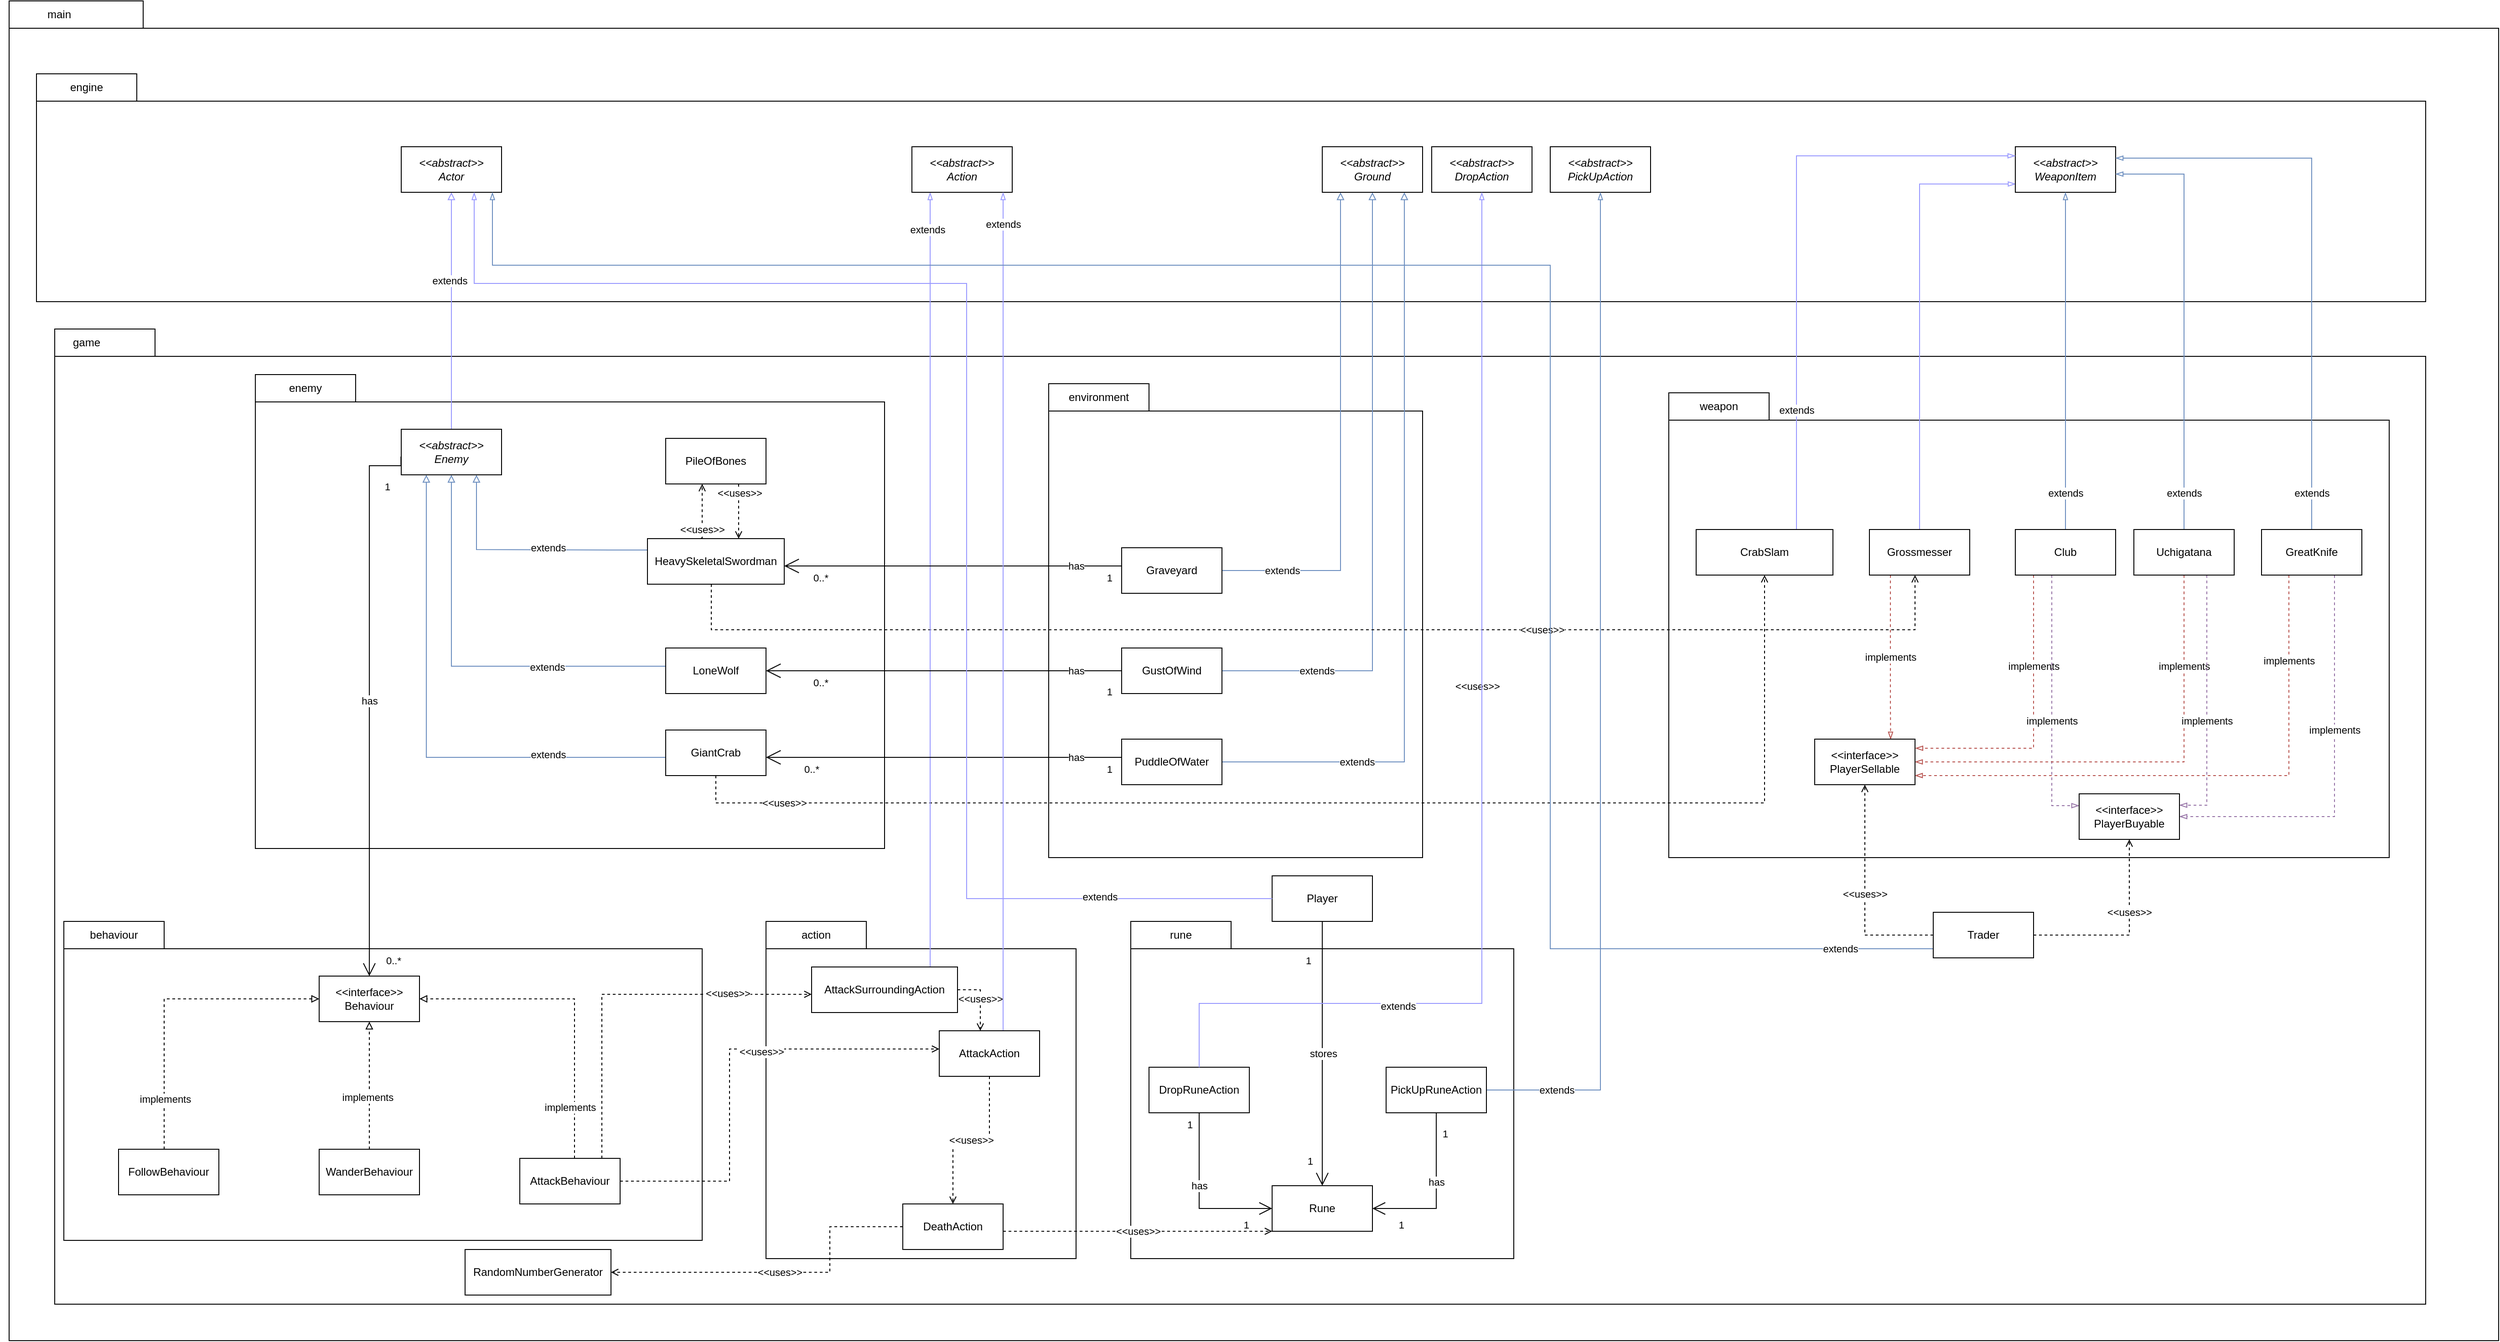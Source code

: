 <mxfile version="21.1.2" type="device">
  <diagram name="Req2 (F)" id="6rADa2C3E66f209hzI4O">
    <mxGraphModel dx="3968" dy="828" grid="1" gridSize="10" guides="1" tooltips="1" connect="1" arrows="1" fold="1" page="1" pageScale="1" pageWidth="850" pageHeight="1100" math="0" shadow="0">
      <root>
        <mxCell id="ZZU-9NCGy16vx28o-rR7-0" />
        <mxCell id="ZZU-9NCGy16vx28o-rR7-1" value="Big Package" style="" parent="ZZU-9NCGy16vx28o-rR7-0" />
        <mxCell id="ZZU-9NCGy16vx28o-rR7-2" value="" style="shape=folder;fontStyle=1;spacingTop=10;tabWidth=110;tabHeight=30;tabPosition=left;html=1;whiteSpace=wrap;" parent="ZZU-9NCGy16vx28o-rR7-1" vertex="1">
          <mxGeometry x="-2350" y="20" width="2730" height="1470" as="geometry" />
        </mxCell>
        <mxCell id="ZZU-9NCGy16vx28o-rR7-3" value="main" style="text;html=1;strokeColor=none;fillColor=none;align=center;verticalAlign=middle;whiteSpace=wrap;rounded=0;" parent="ZZU-9NCGy16vx28o-rR7-1" vertex="1">
          <mxGeometry x="-2360" y="20" width="130" height="30" as="geometry" />
        </mxCell>
        <mxCell id="ZZU-9NCGy16vx28o-rR7-4" value="" style="shape=folder;fontStyle=1;spacingTop=10;tabWidth=110;tabHeight=30;tabPosition=left;html=1;whiteSpace=wrap;" parent="ZZU-9NCGy16vx28o-rR7-1" vertex="1">
          <mxGeometry x="-2320" y="100" width="2620" height="250" as="geometry" />
        </mxCell>
        <mxCell id="ZZU-9NCGy16vx28o-rR7-5" value="engine" style="text;html=1;strokeColor=none;fillColor=none;align=center;verticalAlign=middle;whiteSpace=wrap;rounded=0;" parent="ZZU-9NCGy16vx28o-rR7-1" vertex="1">
          <mxGeometry x="-2320" y="100" width="110" height="30" as="geometry" />
        </mxCell>
        <mxCell id="ZZU-9NCGy16vx28o-rR7-6" value="" style="shape=folder;fontStyle=1;spacingTop=10;tabWidth=110;tabHeight=30;tabPosition=left;html=1;whiteSpace=wrap;" parent="ZZU-9NCGy16vx28o-rR7-1" vertex="1">
          <mxGeometry x="-2300" y="380" width="2600" height="1070" as="geometry" />
        </mxCell>
        <mxCell id="ZZU-9NCGy16vx28o-rR7-7" value="game" style="text;html=1;strokeColor=none;fillColor=none;align=center;verticalAlign=middle;whiteSpace=wrap;rounded=0;" parent="ZZU-9NCGy16vx28o-rR7-1" vertex="1">
          <mxGeometry x="-2320" y="380" width="110" height="30" as="geometry" />
        </mxCell>
        <object label="main" id="ZZU-9NCGy16vx28o-rR7-8">
          <mxCell style="" parent="ZZU-9NCGy16vx28o-rR7-0" />
        </object>
        <mxCell id="ZZU-9NCGy16vx28o-rR7-9" value="" style="shape=folder;fontStyle=1;spacingTop=10;tabWidth=110;tabHeight=30;tabPosition=left;html=1;whiteSpace=wrap;" parent="ZZU-9NCGy16vx28o-rR7-8" vertex="1">
          <mxGeometry x="-2080" y="430" width="690" height="520" as="geometry" />
        </mxCell>
        <mxCell id="ZZU-9NCGy16vx28o-rR7-10" value="" style="shape=folder;fontStyle=1;spacingTop=10;tabWidth=110;tabHeight=30;tabPosition=left;html=1;whiteSpace=wrap;" parent="ZZU-9NCGy16vx28o-rR7-8" vertex="1">
          <mxGeometry x="-1210" y="440" width="410" height="520" as="geometry" />
        </mxCell>
        <mxCell id="ZZU-9NCGy16vx28o-rR7-11" value="" style="shape=folder;fontStyle=1;spacingTop=10;tabWidth=110;tabHeight=30;tabPosition=left;html=1;whiteSpace=wrap;" parent="ZZU-9NCGy16vx28o-rR7-8" vertex="1">
          <mxGeometry x="-530" y="450" width="790" height="510" as="geometry" />
        </mxCell>
        <mxCell id="ZZU-9NCGy16vx28o-rR7-12" value="environment" style="text;html=1;strokeColor=none;fillColor=none;align=center;verticalAlign=middle;whiteSpace=wrap;rounded=0;" parent="ZZU-9NCGy16vx28o-rR7-8" vertex="1">
          <mxGeometry x="-1210" y="440" width="110" height="30" as="geometry" />
        </mxCell>
        <mxCell id="ZZU-9NCGy16vx28o-rR7-13" value="weapon" style="text;html=1;strokeColor=none;fillColor=none;align=center;verticalAlign=middle;whiteSpace=wrap;rounded=0;" parent="ZZU-9NCGy16vx28o-rR7-8" vertex="1">
          <mxGeometry x="-530" y="450" width="110" height="30" as="geometry" />
        </mxCell>
        <mxCell id="ZZU-9NCGy16vx28o-rR7-14" value="" style="shape=folder;fontStyle=1;spacingTop=10;tabWidth=110;tabHeight=30;tabPosition=left;html=1;whiteSpace=wrap;" parent="ZZU-9NCGy16vx28o-rR7-8" vertex="1">
          <mxGeometry x="-1520" y="1030" width="340" height="370" as="geometry" />
        </mxCell>
        <mxCell id="ZZU-9NCGy16vx28o-rR7-15" style="edgeStyle=orthogonalEdgeStyle;rounded=0;orthogonalLoop=1;jettySize=auto;html=1;endArrow=blockThin;endFill=0;strokeColor=#9999FF;entryX=0.003;entryY=0.818;entryDx=0;entryDy=0;entryPerimeter=0;" parent="ZZU-9NCGy16vx28o-rR7-8" source="ZZU-9NCGy16vx28o-rR7-17" target="ZZU-9NCGy16vx28o-rR7-50" edge="1">
          <mxGeometry relative="1" as="geometry">
            <Array as="points">
              <mxPoint x="-255" y="221" />
            </Array>
            <mxPoint x="-160" y="220" as="targetPoint" />
          </mxGeometry>
        </mxCell>
        <mxCell id="ZZU-9NCGy16vx28o-rR7-16" value="extends" style="edgeLabel;html=1;align=center;verticalAlign=middle;resizable=0;points=[];" parent="ZZU-9NCGy16vx28o-rR7-15" connectable="0" vertex="1">
          <mxGeometry x="-0.056" relative="1" as="geometry">
            <mxPoint y="267" as="offset" />
          </mxGeometry>
        </mxCell>
        <mxCell id="GZ7nkhT_isf81jkqSbRs-1" value="implements" style="edgeStyle=orthogonalEdgeStyle;rounded=0;orthogonalLoop=1;jettySize=auto;html=1;entryX=0.757;entryY=0.008;entryDx=0;entryDy=0;fillColor=#f8cecc;strokeColor=#b85450;dashed=1;endArrow=blockThin;endFill=0;entryPerimeter=0;" parent="ZZU-9NCGy16vx28o-rR7-8" source="ZZU-9NCGy16vx28o-rR7-17" target="xByObs4mN44FnPE__bCy-5" edge="1">
          <mxGeometry relative="1" as="geometry">
            <Array as="points">
              <mxPoint x="-287" y="790" />
              <mxPoint x="-287" y="790" />
            </Array>
          </mxGeometry>
        </mxCell>
        <mxCell id="ZZU-9NCGy16vx28o-rR7-17" value="Grossmesser" style="html=1;whiteSpace=wrap;" parent="ZZU-9NCGy16vx28o-rR7-8" vertex="1">
          <mxGeometry x="-310" y="600" width="110" height="50" as="geometry" />
        </mxCell>
        <mxCell id="ZZU-9NCGy16vx28o-rR7-18" value="extends" style="edgeStyle=orthogonalEdgeStyle;rounded=0;orthogonalLoop=1;jettySize=auto;html=1;endArrow=block;endFill=0;fillColor=#dae8fc;strokeColor=#6c8ebf;" parent="ZZU-9NCGy16vx28o-rR7-8" source="ZZU-9NCGy16vx28o-rR7-19" target="ZZU-9NCGy16vx28o-rR7-48" edge="1">
          <mxGeometry x="-0.759" relative="1" as="geometry">
            <Array as="points">
              <mxPoint x="-890" y="645" />
            </Array>
            <mxPoint as="offset" />
          </mxGeometry>
        </mxCell>
        <mxCell id="ZZU-9NCGy16vx28o-rR7-19" value="Graveyard" style="html=1;whiteSpace=wrap;" parent="ZZU-9NCGy16vx28o-rR7-8" vertex="1">
          <mxGeometry x="-1130" y="620" width="110" height="50" as="geometry" />
        </mxCell>
        <mxCell id="ZZU-9NCGy16vx28o-rR7-20" value="extends" style="edgeStyle=orthogonalEdgeStyle;rounded=0;orthogonalLoop=1;jettySize=auto;html=1;entryX=0.5;entryY=1;entryDx=0;entryDy=0;endArrow=block;endFill=0;fillColor=#dae8fc;strokeColor=#6c8ebf;" parent="ZZU-9NCGy16vx28o-rR7-8" source="ZZU-9NCGy16vx28o-rR7-21" target="ZZU-9NCGy16vx28o-rR7-48" edge="1">
          <mxGeometry x="-0.699" relative="1" as="geometry">
            <mxPoint as="offset" />
          </mxGeometry>
        </mxCell>
        <mxCell id="ZZU-9NCGy16vx28o-rR7-21" value="GustOfWind" style="html=1;whiteSpace=wrap;" parent="ZZU-9NCGy16vx28o-rR7-8" vertex="1">
          <mxGeometry x="-1130" y="730" width="110" height="50" as="geometry" />
        </mxCell>
        <mxCell id="ZZU-9NCGy16vx28o-rR7-22" value="extends" style="edgeStyle=orthogonalEdgeStyle;rounded=0;orthogonalLoop=1;jettySize=auto;html=1;endArrow=block;endFill=0;fillColor=#dae8fc;strokeColor=#6c8ebf;" parent="ZZU-9NCGy16vx28o-rR7-8" source="ZZU-9NCGy16vx28o-rR7-23" edge="1">
          <mxGeometry x="-0.643" relative="1" as="geometry">
            <Array as="points">
              <mxPoint x="-820" y="855" />
              <mxPoint x="-820" y="230" />
            </Array>
            <mxPoint x="-820" y="230" as="targetPoint" />
            <mxPoint as="offset" />
          </mxGeometry>
        </mxCell>
        <mxCell id="ZZU-9NCGy16vx28o-rR7-23" value="PuddleOfWater" style="html=1;whiteSpace=wrap;" parent="ZZU-9NCGy16vx28o-rR7-8" vertex="1">
          <mxGeometry x="-1130" y="830" width="110" height="50" as="geometry" />
        </mxCell>
        <mxCell id="ZZU-9NCGy16vx28o-rR7-24" style="edgeStyle=orthogonalEdgeStyle;rounded=0;orthogonalLoop=1;jettySize=auto;html=1;endArrow=block;endFill=0;fillColor=#dae8fc;strokeColor=#6c8ebf;entryX=0.5;entryY=1;entryDx=0;entryDy=0;" parent="ZZU-9NCGy16vx28o-rR7-8" source="ZZU-9NCGy16vx28o-rR7-26" target="ZZU-9NCGy16vx28o-rR7-41" edge="1">
          <mxGeometry relative="1" as="geometry">
            <Array as="points">
              <mxPoint x="-1865" y="750" />
            </Array>
          </mxGeometry>
        </mxCell>
        <mxCell id="ZZU-9NCGy16vx28o-rR7-25" value="extends" style="edgeLabel;html=1;align=center;verticalAlign=middle;resizable=0;points=[];" parent="ZZU-9NCGy16vx28o-rR7-24" connectable="0" vertex="1">
          <mxGeometry x="-0.096" y="1" relative="1" as="geometry">
            <mxPoint x="71" as="offset" />
          </mxGeometry>
        </mxCell>
        <mxCell id="ZZU-9NCGy16vx28o-rR7-26" value="LoneWolf" style="html=1;whiteSpace=wrap;" parent="ZZU-9NCGy16vx28o-rR7-8" vertex="1">
          <mxGeometry x="-1630" y="730" width="110" height="50" as="geometry" />
        </mxCell>
        <mxCell id="ZZU-9NCGy16vx28o-rR7-27" style="edgeStyle=orthogonalEdgeStyle;rounded=0;orthogonalLoop=1;jettySize=auto;html=1;dashed=1;endArrow=open;endFill=0;" parent="ZZU-9NCGy16vx28o-rR7-8" source="ZZU-9NCGy16vx28o-rR7-33" target="ZZU-9NCGy16vx28o-rR7-17" edge="1">
          <mxGeometry relative="1" as="geometry">
            <Array as="points">
              <mxPoint x="-1580" y="710" />
              <mxPoint x="-260" y="710" />
            </Array>
            <mxPoint x="-1560" y="802.19" as="sourcePoint" />
            <mxPoint x="-90.75" y="759.999" as="targetPoint" />
          </mxGeometry>
        </mxCell>
        <mxCell id="ZZU-9NCGy16vx28o-rR7-28" value="&amp;lt;&amp;lt;uses&amp;gt;&amp;gt;" style="edgeLabel;html=1;align=center;verticalAlign=middle;resizable=0;points=[];" parent="ZZU-9NCGy16vx28o-rR7-27" connectable="0" vertex="1">
          <mxGeometry x="0.851" relative="1" as="geometry">
            <mxPoint x="-363" as="offset" />
          </mxGeometry>
        </mxCell>
        <mxCell id="ZZU-9NCGy16vx28o-rR7-29" style="edgeStyle=orthogonalEdgeStyle;rounded=0;orthogonalLoop=1;jettySize=auto;html=1;entryX=0.75;entryY=1;entryDx=0;entryDy=0;endArrow=block;endFill=0;fillColor=#dae8fc;strokeColor=#6c8ebf;exitX=0;exitY=0.25;exitDx=0;exitDy=0;" parent="ZZU-9NCGy16vx28o-rR7-8" source="ZZU-9NCGy16vx28o-rR7-33" target="ZZU-9NCGy16vx28o-rR7-41" edge="1">
          <mxGeometry relative="1" as="geometry">
            <Array as="points">
              <mxPoint x="-1690" y="622" />
              <mxPoint x="-1837" y="622" />
            </Array>
          </mxGeometry>
        </mxCell>
        <mxCell id="ZZU-9NCGy16vx28o-rR7-30" value="extends" style="edgeLabel;html=1;align=center;verticalAlign=middle;resizable=0;points=[];" parent="ZZU-9NCGy16vx28o-rR7-29" connectable="0" vertex="1">
          <mxGeometry x="0.258" y="-2" relative="1" as="geometry">
            <mxPoint x="60" as="offset" />
          </mxGeometry>
        </mxCell>
        <mxCell id="ZZU-9NCGy16vx28o-rR7-31" value="&amp;lt;&amp;lt;uses&amp;gt;&amp;gt;" style="edgeStyle=orthogonalEdgeStyle;rounded=0;orthogonalLoop=1;jettySize=auto;html=1;dashed=1;endArrow=open;endFill=0;exitX=0.391;exitY=-0.01;exitDx=0;exitDy=0;exitPerimeter=0;" parent="ZZU-9NCGy16vx28o-rR7-8" source="ZZU-9NCGy16vx28o-rR7-33" target="ZZU-9NCGy16vx28o-rR7-55" edge="1">
          <mxGeometry x="-0.644" relative="1" as="geometry">
            <Array as="points">
              <mxPoint x="-1590" y="610" />
            </Array>
            <mxPoint as="offset" />
          </mxGeometry>
        </mxCell>
        <mxCell id="ZZU-9NCGy16vx28o-rR7-32" value="&amp;lt;&amp;lt;has&amp;gt;&amp;gt;" style="edgeLabel;html=1;align=center;verticalAlign=middle;resizable=0;points=[];" parent="ZZU-9NCGy16vx28o-rR7-31" connectable="0" vertex="1">
          <mxGeometry x="-0.132" y="3" relative="1" as="geometry">
            <mxPoint y="-66" as="offset" />
          </mxGeometry>
        </mxCell>
        <mxCell id="ZZU-9NCGy16vx28o-rR7-33" value="HeavySkeletalSwordman" style="html=1;whiteSpace=wrap;" parent="ZZU-9NCGy16vx28o-rR7-8" vertex="1">
          <mxGeometry x="-1650" y="610" width="150" height="50" as="geometry" />
        </mxCell>
        <mxCell id="ZZU-9NCGy16vx28o-rR7-34" style="edgeStyle=orthogonalEdgeStyle;rounded=0;orthogonalLoop=1;jettySize=auto;html=1;entryX=0.25;entryY=1;entryDx=0;entryDy=0;endArrow=block;endFill=0;fillColor=#dae8fc;strokeColor=#6c8ebf;" parent="ZZU-9NCGy16vx28o-rR7-8" source="ZZU-9NCGy16vx28o-rR7-38" target="ZZU-9NCGy16vx28o-rR7-41" edge="1">
          <mxGeometry relative="1" as="geometry">
            <Array as="points">
              <mxPoint x="-1893" y="850" />
            </Array>
          </mxGeometry>
        </mxCell>
        <mxCell id="ZZU-9NCGy16vx28o-rR7-35" value="extends" style="edgeLabel;html=1;align=center;verticalAlign=middle;resizable=0;points=[];" parent="ZZU-9NCGy16vx28o-rR7-34" connectable="0" vertex="1">
          <mxGeometry x="-0.332" y="-3" relative="1" as="geometry">
            <mxPoint x="62" as="offset" />
          </mxGeometry>
        </mxCell>
        <mxCell id="ZZU-9NCGy16vx28o-rR7-36" value="&amp;lt;&amp;lt;uses&amp;gt;&amp;gt;" style="edgeStyle=orthogonalEdgeStyle;rounded=0;orthogonalLoop=1;jettySize=auto;html=1;dashed=1;endArrow=open;endFill=0;" parent="ZZU-9NCGy16vx28o-rR7-8" source="ZZU-9NCGy16vx28o-rR7-38" target="ZZU-9NCGy16vx28o-rR7-58" edge="1">
          <mxGeometry x="-0.853" relative="1" as="geometry">
            <Array as="points">
              <mxPoint x="-1575" y="900" />
              <mxPoint x="-425" y="900" />
            </Array>
            <mxPoint as="offset" />
          </mxGeometry>
        </mxCell>
        <mxCell id="ZZU-9NCGy16vx28o-rR7-37" value="&amp;lt;&amp;lt;uses&amp;gt;&amp;gt;" style="edgeLabel;html=1;align=center;verticalAlign=middle;resizable=0;points=[];" parent="ZZU-9NCGy16vx28o-rR7-36" connectable="0" vertex="1">
          <mxGeometry x="0.836" y="4" relative="1" as="geometry">
            <mxPoint x="-311" y="4" as="offset" />
          </mxGeometry>
        </mxCell>
        <mxCell id="ZZU-9NCGy16vx28o-rR7-38" value="GiantCrab" style="html=1;whiteSpace=wrap;" parent="ZZU-9NCGy16vx28o-rR7-8" vertex="1">
          <mxGeometry x="-1630" y="820" width="110" height="50" as="geometry" />
        </mxCell>
        <mxCell id="ZZU-9NCGy16vx28o-rR7-39" style="edgeStyle=orthogonalEdgeStyle;rounded=0;orthogonalLoop=1;jettySize=auto;html=1;entryX=0.5;entryY=1;entryDx=0;entryDy=0;endArrow=block;endFill=0;strokeColor=#9999FF;" parent="ZZU-9NCGy16vx28o-rR7-8" source="ZZU-9NCGy16vx28o-rR7-41" target="ZZU-9NCGy16vx28o-rR7-49" edge="1">
          <mxGeometry relative="1" as="geometry" />
        </mxCell>
        <mxCell id="ZZU-9NCGy16vx28o-rR7-40" value="extends" style="edgeLabel;html=1;align=center;verticalAlign=middle;resizable=0;points=[];" parent="ZZU-9NCGy16vx28o-rR7-39" connectable="0" vertex="1">
          <mxGeometry x="0.258" y="2" relative="1" as="geometry">
            <mxPoint as="offset" />
          </mxGeometry>
        </mxCell>
        <mxCell id="ZZU-9NCGy16vx28o-rR7-41" value="&lt;i&gt;&amp;lt;&amp;lt;abstract&amp;gt;&amp;gt;&lt;br&gt;Enemy&lt;/i&gt;" style="html=1;whiteSpace=wrap;" parent="ZZU-9NCGy16vx28o-rR7-8" vertex="1">
          <mxGeometry x="-1920" y="490" width="110" height="50" as="geometry" />
        </mxCell>
        <mxCell id="ZZU-9NCGy16vx28o-rR7-42" style="edgeStyle=orthogonalEdgeStyle;rounded=0;orthogonalLoop=1;jettySize=auto;html=1;strokeColor=none;dashed=1;" parent="ZZU-9NCGy16vx28o-rR7-8" source="ZZU-9NCGy16vx28o-rR7-75" target="ZZU-9NCGy16vx28o-rR7-69" edge="1">
          <mxGeometry relative="1" as="geometry" />
        </mxCell>
        <mxCell id="ZZU-9NCGy16vx28o-rR7-43" style="edgeStyle=orthogonalEdgeStyle;rounded=0;orthogonalLoop=1;jettySize=auto;html=1;strokeColor=#9999FF;endArrow=blockThin;endFill=0;" parent="ZZU-9NCGy16vx28o-rR7-8" source="ZZU-9NCGy16vx28o-rR7-46" target="ZZU-9NCGy16vx28o-rR7-47" edge="1">
          <mxGeometry relative="1" as="geometry">
            <Array as="points">
              <mxPoint x="-1340" y="850" />
              <mxPoint x="-1340" y="850" />
            </Array>
          </mxGeometry>
        </mxCell>
        <mxCell id="ZZU-9NCGy16vx28o-rR7-44" value="extends" style="edgeLabel;html=1;align=center;verticalAlign=middle;resizable=0;points=[];" parent="ZZU-9NCGy16vx28o-rR7-43" connectable="0" vertex="1">
          <mxGeometry x="0.903" y="3" relative="1" as="geometry">
            <mxPoint as="offset" />
          </mxGeometry>
        </mxCell>
        <mxCell id="ZZU-9NCGy16vx28o-rR7-45" value="&amp;lt;&amp;lt;uses&amp;gt;&amp;gt;" style="edgeStyle=orthogonalEdgeStyle;rounded=0;orthogonalLoop=1;jettySize=auto;html=1;dashed=1;endArrow=open;endFill=0;" parent="ZZU-9NCGy16vx28o-rR7-8" source="ZZU-9NCGy16vx28o-rR7-46" target="ZZU-9NCGy16vx28o-rR7-86" edge="1">
          <mxGeometry relative="1" as="geometry">
            <Array as="points">
              <mxPoint x="-1285" y="1105" />
            </Array>
          </mxGeometry>
        </mxCell>
        <mxCell id="ZZU-9NCGy16vx28o-rR7-46" value="AttackSurroundingAction" style="html=1;whiteSpace=wrap;" parent="ZZU-9NCGy16vx28o-rR7-8" vertex="1">
          <mxGeometry x="-1470" y="1080" width="160" height="50" as="geometry" />
        </mxCell>
        <mxCell id="ZZU-9NCGy16vx28o-rR7-47" value="&lt;i&gt;&amp;lt;&amp;lt;abstract&amp;gt;&amp;gt;&lt;br&gt;Action&lt;/i&gt;" style="html=1;whiteSpace=wrap;" parent="ZZU-9NCGy16vx28o-rR7-8" vertex="1">
          <mxGeometry x="-1360" y="180" width="110" height="50" as="geometry" />
        </mxCell>
        <mxCell id="ZZU-9NCGy16vx28o-rR7-48" value="&lt;i&gt;&amp;lt;&amp;lt;abstract&amp;gt;&amp;gt;&lt;br&gt;Ground&lt;/i&gt;" style="html=1;whiteSpace=wrap;" parent="ZZU-9NCGy16vx28o-rR7-8" vertex="1">
          <mxGeometry x="-910" y="180" width="110" height="50" as="geometry" />
        </mxCell>
        <mxCell id="ZZU-9NCGy16vx28o-rR7-49" value="&lt;i&gt;&amp;lt;&amp;lt;abstract&amp;gt;&amp;gt;&lt;br&gt;Actor&lt;/i&gt;" style="html=1;whiteSpace=wrap;" parent="ZZU-9NCGy16vx28o-rR7-8" vertex="1">
          <mxGeometry x="-1920" y="180" width="110" height="50" as="geometry" />
        </mxCell>
        <mxCell id="ZZU-9NCGy16vx28o-rR7-50" value="&lt;i&gt;&amp;lt;&amp;lt;abstract&amp;gt;&amp;gt;&lt;br&gt;WeaponItem&lt;/i&gt;" style="html=1;whiteSpace=wrap;" parent="ZZU-9NCGy16vx28o-rR7-8" vertex="1">
          <mxGeometry x="-150" y="180" width="110" height="50" as="geometry" />
        </mxCell>
        <mxCell id="ZZU-9NCGy16vx28o-rR7-51" value="action" style="text;html=1;strokeColor=none;fillColor=none;align=center;verticalAlign=middle;whiteSpace=wrap;rounded=0;" parent="ZZU-9NCGy16vx28o-rR7-8" vertex="1">
          <mxGeometry x="-1520" y="1030" width="110" height="30" as="geometry" />
        </mxCell>
        <mxCell id="ZZU-9NCGy16vx28o-rR7-52" value="enemy" style="text;html=1;strokeColor=none;fillColor=none;align=center;verticalAlign=middle;whiteSpace=wrap;rounded=0;" parent="ZZU-9NCGy16vx28o-rR7-8" vertex="1">
          <mxGeometry x="-2080" y="430" width="110" height="30" as="geometry" />
        </mxCell>
        <mxCell id="ZZU-9NCGy16vx28o-rR7-53" style="edgeStyle=orthogonalEdgeStyle;rounded=0;orthogonalLoop=1;jettySize=auto;html=1;dashed=1;endArrow=open;endFill=0;" parent="ZZU-9NCGy16vx28o-rR7-8" source="ZZU-9NCGy16vx28o-rR7-55" edge="1">
          <mxGeometry relative="1" as="geometry">
            <Array as="points">
              <mxPoint x="-1550" y="610" />
              <mxPoint x="-1550" y="610" />
            </Array>
            <mxPoint x="-1550" y="610" as="targetPoint" />
          </mxGeometry>
        </mxCell>
        <mxCell id="ZZU-9NCGy16vx28o-rR7-54" value="&amp;lt;&amp;lt;uses&amp;gt;&amp;gt;" style="edgeLabel;html=1;align=center;verticalAlign=middle;resizable=0;points=[];" parent="ZZU-9NCGy16vx28o-rR7-53" connectable="0" vertex="1">
          <mxGeometry x="-0.278" y="1" relative="1" as="geometry">
            <mxPoint y="-12" as="offset" />
          </mxGeometry>
        </mxCell>
        <mxCell id="ZZU-9NCGy16vx28o-rR7-55" value="PileOfBones" style="html=1;whiteSpace=wrap;" parent="ZZU-9NCGy16vx28o-rR7-8" vertex="1">
          <mxGeometry x="-1630" y="500" width="110" height="50" as="geometry" />
        </mxCell>
        <mxCell id="ZZU-9NCGy16vx28o-rR7-56" style="edgeStyle=orthogonalEdgeStyle;rounded=0;orthogonalLoop=1;jettySize=auto;html=1;strokeColor=#9999FF;endArrow=blockThin;endFill=0;" parent="ZZU-9NCGy16vx28o-rR7-8" source="ZZU-9NCGy16vx28o-rR7-58" target="ZZU-9NCGy16vx28o-rR7-50" edge="1">
          <mxGeometry relative="1" as="geometry">
            <Array as="points">
              <mxPoint x="-390" y="190" />
            </Array>
            <mxPoint x="-533" y="220" as="targetPoint" />
          </mxGeometry>
        </mxCell>
        <mxCell id="ZZU-9NCGy16vx28o-rR7-57" value="extends" style="edgeLabel;html=1;align=center;verticalAlign=middle;resizable=0;points=[];" parent="ZZU-9NCGy16vx28o-rR7-56" connectable="0" vertex="1">
          <mxGeometry x="0.135" y="2" relative="1" as="geometry">
            <mxPoint x="2" y="238" as="offset" />
          </mxGeometry>
        </mxCell>
        <mxCell id="ZZU-9NCGy16vx28o-rR7-58" value="CrabSlam" style="html=1;whiteSpace=wrap;" parent="ZZU-9NCGy16vx28o-rR7-8" vertex="1">
          <mxGeometry x="-500" y="600" width="150" height="50" as="geometry" />
        </mxCell>
        <mxCell id="ZZU-9NCGy16vx28o-rR7-59" value="has" style="endArrow=none;html=1;endSize=12;startArrow=open;startSize=14;startFill=0;edgeStyle=orthogonalEdgeStyle;rounded=0;endFill=0;" parent="ZZU-9NCGy16vx28o-rR7-8" source="ZZU-9NCGy16vx28o-rR7-26" target="ZZU-9NCGy16vx28o-rR7-21" edge="1">
          <mxGeometry x="0.744" relative="1" as="geometry">
            <mxPoint x="-1220" y="800" as="sourcePoint" />
            <mxPoint x="-1060" y="800" as="targetPoint" />
            <Array as="points">
              <mxPoint x="-1300" y="755" />
              <mxPoint x="-1300" y="755" />
            </Array>
            <mxPoint as="offset" />
          </mxGeometry>
        </mxCell>
        <mxCell id="ZZU-9NCGy16vx28o-rR7-60" value="0..*" style="edgeLabel;resizable=0;html=1;align=left;verticalAlign=top;" parent="ZZU-9NCGy16vx28o-rR7-59" connectable="0" vertex="1">
          <mxGeometry x="-1" relative="1" as="geometry">
            <mxPoint x="50" as="offset" />
          </mxGeometry>
        </mxCell>
        <mxCell id="ZZU-9NCGy16vx28o-rR7-61" value="1" style="edgeLabel;resizable=0;html=1;align=right;verticalAlign=top;" parent="ZZU-9NCGy16vx28o-rR7-59" connectable="0" vertex="1">
          <mxGeometry x="1" relative="1" as="geometry">
            <mxPoint x="-10" y="10" as="offset" />
          </mxGeometry>
        </mxCell>
        <mxCell id="ZZU-9NCGy16vx28o-rR7-62" value="has" style="endArrow=none;html=1;endSize=12;startArrow=open;startSize=14;startFill=0;edgeStyle=orthogonalEdgeStyle;rounded=0;endFill=0;" parent="ZZU-9NCGy16vx28o-rR7-8" source="ZZU-9NCGy16vx28o-rR7-33" target="ZZU-9NCGy16vx28o-rR7-19" edge="1">
          <mxGeometry x="0.73" relative="1" as="geometry">
            <mxPoint x="-1450" y="750" as="sourcePoint" />
            <mxPoint x="-1160" y="725" as="targetPoint" />
            <Array as="points">
              <mxPoint x="-1320" y="640" />
              <mxPoint x="-1320" y="640" />
            </Array>
            <mxPoint as="offset" />
          </mxGeometry>
        </mxCell>
        <mxCell id="ZZU-9NCGy16vx28o-rR7-63" value="0..*" style="edgeLabel;resizable=0;html=1;align=left;verticalAlign=top;" parent="ZZU-9NCGy16vx28o-rR7-62" connectable="0" vertex="1">
          <mxGeometry x="-1" relative="1" as="geometry">
            <mxPoint x="30" as="offset" />
          </mxGeometry>
        </mxCell>
        <mxCell id="ZZU-9NCGy16vx28o-rR7-64" value="1" style="edgeLabel;resizable=0;html=1;align=right;verticalAlign=top;" parent="ZZU-9NCGy16vx28o-rR7-62" connectable="0" vertex="1">
          <mxGeometry x="1" relative="1" as="geometry">
            <mxPoint x="-10" as="offset" />
          </mxGeometry>
        </mxCell>
        <mxCell id="ZZU-9NCGy16vx28o-rR7-65" value="has" style="endArrow=none;html=1;endSize=12;startArrow=open;startSize=14;startFill=0;edgeStyle=orthogonalEdgeStyle;rounded=0;endFill=0;" parent="ZZU-9NCGy16vx28o-rR7-8" source="ZZU-9NCGy16vx28o-rR7-38" target="ZZU-9NCGy16vx28o-rR7-23" edge="1">
          <mxGeometry x="0.744" relative="1" as="geometry">
            <mxPoint x="-1500" y="1035" as="sourcePoint" />
            <mxPoint x="-1130" y="1020" as="targetPoint" />
            <Array as="points">
              <mxPoint x="-1220" y="850" />
              <mxPoint x="-1220" y="850" />
            </Array>
            <mxPoint as="offset" />
          </mxGeometry>
        </mxCell>
        <mxCell id="ZZU-9NCGy16vx28o-rR7-66" value="0..*" style="edgeLabel;resizable=0;html=1;align=left;verticalAlign=top;" parent="ZZU-9NCGy16vx28o-rR7-65" connectable="0" vertex="1">
          <mxGeometry x="-1" relative="1" as="geometry">
            <mxPoint x="40" as="offset" />
          </mxGeometry>
        </mxCell>
        <mxCell id="ZZU-9NCGy16vx28o-rR7-67" value="1" style="edgeLabel;resizable=0;html=1;align=right;verticalAlign=top;" parent="ZZU-9NCGy16vx28o-rR7-65" connectable="0" vertex="1">
          <mxGeometry x="1" relative="1" as="geometry">
            <mxPoint x="-10" as="offset" />
          </mxGeometry>
        </mxCell>
        <mxCell id="ZZU-9NCGy16vx28o-rR7-68" value="" style="shape=folder;fontStyle=1;spacingTop=10;tabWidth=110;tabHeight=30;tabPosition=left;html=1;whiteSpace=wrap;" parent="ZZU-9NCGy16vx28o-rR7-8" vertex="1">
          <mxGeometry x="-2290" y="1030" width="700" height="350" as="geometry" />
        </mxCell>
        <mxCell id="ZZU-9NCGy16vx28o-rR7-69" value="&amp;lt;&amp;lt;interface&amp;gt;&amp;gt;&lt;br&gt;Behaviour" style="html=1;whiteSpace=wrap;" parent="ZZU-9NCGy16vx28o-rR7-8" vertex="1">
          <mxGeometry x="-2010" y="1090" width="110" height="50" as="geometry" />
        </mxCell>
        <mxCell id="ZZU-9NCGy16vx28o-rR7-70" style="edgeStyle=orthogonalEdgeStyle;rounded=0;orthogonalLoop=1;jettySize=auto;html=1;dashed=1;endArrow=block;endFill=0;" parent="ZZU-9NCGy16vx28o-rR7-8" source="ZZU-9NCGy16vx28o-rR7-72" target="ZZU-9NCGy16vx28o-rR7-69" edge="1">
          <mxGeometry relative="1" as="geometry" />
        </mxCell>
        <mxCell id="ZZU-9NCGy16vx28o-rR7-71" value="implements" style="edgeLabel;html=1;align=center;verticalAlign=middle;resizable=0;points=[];" parent="ZZU-9NCGy16vx28o-rR7-70" connectable="0" vertex="1">
          <mxGeometry x="-0.186" y="2" relative="1" as="geometry">
            <mxPoint as="offset" />
          </mxGeometry>
        </mxCell>
        <mxCell id="ZZU-9NCGy16vx28o-rR7-72" value="WanderBehaviour" style="html=1;whiteSpace=wrap;" parent="ZZU-9NCGy16vx28o-rR7-8" vertex="1">
          <mxGeometry x="-2010" y="1280" width="110" height="50" as="geometry" />
        </mxCell>
        <mxCell id="ZZU-9NCGy16vx28o-rR7-73" style="edgeStyle=orthogonalEdgeStyle;rounded=0;orthogonalLoop=1;jettySize=auto;html=1;entryX=0;entryY=0.5;entryDx=0;entryDy=0;dashed=1;endArrow=block;endFill=0;" parent="ZZU-9NCGy16vx28o-rR7-8" source="ZZU-9NCGy16vx28o-rR7-75" target="ZZU-9NCGy16vx28o-rR7-69" edge="1">
          <mxGeometry relative="1" as="geometry">
            <Array as="points">
              <mxPoint x="-2180" y="1115" />
            </Array>
          </mxGeometry>
        </mxCell>
        <mxCell id="ZZU-9NCGy16vx28o-rR7-74" value="implements" style="edgeLabel;html=1;align=center;verticalAlign=middle;resizable=0;points=[];" parent="ZZU-9NCGy16vx28o-rR7-73" connectable="0" vertex="1">
          <mxGeometry x="-0.654" y="-1" relative="1" as="geometry">
            <mxPoint y="3" as="offset" />
          </mxGeometry>
        </mxCell>
        <mxCell id="ZZU-9NCGy16vx28o-rR7-75" value="FollowBehaviour" style="html=1;whiteSpace=wrap;" parent="ZZU-9NCGy16vx28o-rR7-8" vertex="1">
          <mxGeometry x="-2230" y="1280" width="110" height="50" as="geometry" />
        </mxCell>
        <mxCell id="ZZU-9NCGy16vx28o-rR7-76" style="edgeStyle=orthogonalEdgeStyle;rounded=0;orthogonalLoop=1;jettySize=auto;html=1;entryX=1;entryY=0.5;entryDx=0;entryDy=0;dashed=1;endArrow=block;endFill=0;" parent="ZZU-9NCGy16vx28o-rR7-8" source="ZZU-9NCGy16vx28o-rR7-82" target="ZZU-9NCGy16vx28o-rR7-69" edge="1">
          <mxGeometry relative="1" as="geometry">
            <Array as="points">
              <mxPoint x="-1730" y="1115" />
            </Array>
          </mxGeometry>
        </mxCell>
        <mxCell id="ZZU-9NCGy16vx28o-rR7-77" value="implements" style="edgeLabel;html=1;align=center;verticalAlign=middle;resizable=0;points=[];" parent="ZZU-9NCGy16vx28o-rR7-76" connectable="0" vertex="1">
          <mxGeometry x="-0.713" y="2" relative="1" as="geometry">
            <mxPoint x="-3" y="-7" as="offset" />
          </mxGeometry>
        </mxCell>
        <mxCell id="ZZU-9NCGy16vx28o-rR7-78" style="edgeStyle=orthogonalEdgeStyle;rounded=0;orthogonalLoop=1;jettySize=auto;html=1;dashed=1;endArrow=open;endFill=0;" parent="ZZU-9NCGy16vx28o-rR7-8" source="ZZU-9NCGy16vx28o-rR7-82" target="ZZU-9NCGy16vx28o-rR7-86" edge="1">
          <mxGeometry relative="1" as="geometry">
            <Array as="points">
              <mxPoint x="-1560" y="1315" />
              <mxPoint x="-1560" y="1170" />
            </Array>
          </mxGeometry>
        </mxCell>
        <mxCell id="ZZU-9NCGy16vx28o-rR7-79" value="&amp;lt;&amp;lt;uses&amp;gt;&amp;gt;" style="edgeLabel;html=1;align=center;verticalAlign=middle;resizable=0;points=[];" parent="ZZU-9NCGy16vx28o-rR7-78" connectable="0" vertex="1">
          <mxGeometry x="0.213" y="-3" relative="1" as="geometry">
            <mxPoint as="offset" />
          </mxGeometry>
        </mxCell>
        <mxCell id="ZZU-9NCGy16vx28o-rR7-80" style="edgeStyle=orthogonalEdgeStyle;rounded=0;orthogonalLoop=1;jettySize=auto;html=1;dashed=1;endArrow=open;endFill=0;" parent="ZZU-9NCGy16vx28o-rR7-8" source="ZZU-9NCGy16vx28o-rR7-82" target="ZZU-9NCGy16vx28o-rR7-46" edge="1">
          <mxGeometry relative="1" as="geometry">
            <mxPoint x="-1470" y="1210" as="targetPoint" />
            <Array as="points">
              <mxPoint x="-1700" y="1110" />
            </Array>
          </mxGeometry>
        </mxCell>
        <mxCell id="ZZU-9NCGy16vx28o-rR7-81" value="&amp;lt;&amp;lt;uses&amp;gt;&amp;gt;" style="edgeLabel;html=1;align=center;verticalAlign=middle;resizable=0;points=[];" parent="ZZU-9NCGy16vx28o-rR7-80" connectable="0" vertex="1">
          <mxGeometry x="0.549" y="1" relative="1" as="geometry">
            <mxPoint as="offset" />
          </mxGeometry>
        </mxCell>
        <mxCell id="ZZU-9NCGy16vx28o-rR7-82" value="AttackBehaviour" style="html=1;whiteSpace=wrap;" parent="ZZU-9NCGy16vx28o-rR7-8" vertex="1">
          <mxGeometry x="-1790" y="1290" width="110" height="50" as="geometry" />
        </mxCell>
        <mxCell id="ZZU-9NCGy16vx28o-rR7-83" value="behaviour" style="text;html=1;strokeColor=none;fillColor=none;align=center;verticalAlign=middle;whiteSpace=wrap;rounded=0;" parent="ZZU-9NCGy16vx28o-rR7-8" vertex="1">
          <mxGeometry x="-2290" y="1030" width="110" height="30" as="geometry" />
        </mxCell>
        <mxCell id="ZZU-9NCGy16vx28o-rR7-84" style="edgeStyle=orthogonalEdgeStyle;rounded=0;orthogonalLoop=1;jettySize=auto;html=1;endArrow=blockThin;endFill=0;strokeColor=#9999FF;" parent="ZZU-9NCGy16vx28o-rR7-8" source="ZZU-9NCGy16vx28o-rR7-86" target="ZZU-9NCGy16vx28o-rR7-47" edge="1">
          <mxGeometry relative="1" as="geometry">
            <mxPoint x="-2180" y="300" as="targetPoint" />
            <Array as="points">
              <mxPoint x="-1260" y="760" />
              <mxPoint x="-1260" y="760" />
            </Array>
          </mxGeometry>
        </mxCell>
        <mxCell id="ZZU-9NCGy16vx28o-rR7-85" value="extends" style="edgeLabel;html=1;align=center;verticalAlign=middle;resizable=0;points=[];" parent="ZZU-9NCGy16vx28o-rR7-84" connectable="0" vertex="1">
          <mxGeometry x="0.924" relative="1" as="geometry">
            <mxPoint as="offset" />
          </mxGeometry>
        </mxCell>
        <mxCell id="ZZU-9NCGy16vx28o-rR7-86" value="AttackAction" style="html=1;whiteSpace=wrap;" parent="ZZU-9NCGy16vx28o-rR7-8" vertex="1">
          <mxGeometry x="-1330" y="1150" width="110" height="50" as="geometry" />
        </mxCell>
        <mxCell id="ZZU-9NCGy16vx28o-rR7-87" value="has" style="endArrow=open;html=1;endSize=12;startArrow=none;startSize=14;startFill=0;edgeStyle=orthogonalEdgeStyle;rounded=0;exitX=-0.003;exitY=0.6;exitDx=0;exitDy=0;exitPerimeter=0;" parent="ZZU-9NCGy16vx28o-rR7-8" source="ZZU-9NCGy16vx28o-rR7-41" target="ZZU-9NCGy16vx28o-rR7-69" edge="1">
          <mxGeometry relative="1" as="geometry">
            <mxPoint x="-1915" y="515" as="sourcePoint" />
            <mxPoint x="-2050" y="1290" as="targetPoint" />
            <Array as="points">
              <mxPoint x="-1920" y="530" />
              <mxPoint x="-1955" y="530" />
            </Array>
          </mxGeometry>
        </mxCell>
        <mxCell id="ZZU-9NCGy16vx28o-rR7-88" value="1" style="edgeLabel;resizable=0;html=1;align=left;verticalAlign=top;" parent="ZZU-9NCGy16vx28o-rR7-87" connectable="0" vertex="1">
          <mxGeometry x="-1" relative="1" as="geometry">
            <mxPoint x="-20" y="20" as="offset" />
          </mxGeometry>
        </mxCell>
        <mxCell id="ZZU-9NCGy16vx28o-rR7-89" value="0..*" style="edgeLabel;resizable=0;html=1;align=right;verticalAlign=top;" parent="ZZU-9NCGy16vx28o-rR7-87" connectable="0" vertex="1">
          <mxGeometry x="1" relative="1" as="geometry">
            <mxPoint x="35" y="-30" as="offset" />
          </mxGeometry>
        </mxCell>
        <mxCell id="ZZU-9NCGy16vx28o-rR7-90" style="edgeStyle=orthogonalEdgeStyle;rounded=0;orthogonalLoop=1;jettySize=auto;html=1;exitX=0.5;exitY=1;exitDx=0;exitDy=0;" parent="ZZU-9NCGy16vx28o-rR7-8" source="ZZU-9NCGy16vx28o-rR7-47" target="ZZU-9NCGy16vx28o-rR7-47" edge="1">
          <mxGeometry relative="1" as="geometry" />
        </mxCell>
        <mxCell id="gxw-vF8kG11DEbodFraX-1" value="&lt;i&gt;&amp;lt;&amp;lt;abstract&amp;gt;&amp;gt;&lt;br&gt;PickUpAction&lt;/i&gt;" style="html=1;whiteSpace=wrap;" parent="ZZU-9NCGy16vx28o-rR7-8" vertex="1">
          <mxGeometry x="-660" y="180" width="110" height="50" as="geometry" />
        </mxCell>
        <mxCell id="gxw-vF8kG11DEbodFraX-2" value="&lt;i&gt;&amp;lt;&amp;lt;abstract&amp;gt;&amp;gt;&lt;br&gt;DropAction&lt;/i&gt;" style="html=1;whiteSpace=wrap;" parent="ZZU-9NCGy16vx28o-rR7-8" vertex="1">
          <mxGeometry x="-790" y="180" width="110" height="50" as="geometry" />
        </mxCell>
        <mxCell id="X1ofBzZ3Ln1LGGuXxfOG-0" value="" style="shape=folder;fontStyle=1;spacingTop=10;tabWidth=110;tabHeight=30;tabPosition=left;html=1;whiteSpace=wrap;" parent="ZZU-9NCGy16vx28o-rR7-8" vertex="1">
          <mxGeometry x="-1120" y="1030" width="420" height="370" as="geometry" />
        </mxCell>
        <mxCell id="X1ofBzZ3Ln1LGGuXxfOG-1" value="rune" style="text;html=1;strokeColor=none;fillColor=none;align=center;verticalAlign=middle;whiteSpace=wrap;rounded=0;" parent="ZZU-9NCGy16vx28o-rR7-8" vertex="1">
          <mxGeometry x="-1120" y="1030" width="110" height="30" as="geometry" />
        </mxCell>
        <mxCell id="X1ofBzZ3Ln1LGGuXxfOG-2" value="Player" style="html=1;whiteSpace=wrap;" parent="ZZU-9NCGy16vx28o-rR7-8" vertex="1">
          <mxGeometry x="-965" y="980" width="110" height="50" as="geometry" />
        </mxCell>
        <mxCell id="LBxXi6v7C5AGoFCFTp-t-0" value="Rune" style="html=1;whiteSpace=wrap;" parent="ZZU-9NCGy16vx28o-rR7-8" vertex="1">
          <mxGeometry x="-965" y="1320" width="110" height="50" as="geometry" />
        </mxCell>
        <mxCell id="LBxXi6v7C5AGoFCFTp-t-1" value="DropRuneAction" style="html=1;whiteSpace=wrap;" parent="ZZU-9NCGy16vx28o-rR7-8" vertex="1">
          <mxGeometry x="-1100" y="1190" width="110" height="50" as="geometry" />
        </mxCell>
        <mxCell id="XfZJMctPm-W4_CbcSvwd-4" value="extends" style="edgeStyle=orthogonalEdgeStyle;rounded=0;orthogonalLoop=1;jettySize=auto;html=1;fillColor=#dae8fc;strokeColor=#6c8ebf;endArrow=blockThin;endFill=0;" parent="ZZU-9NCGy16vx28o-rR7-8" source="LBxXi6v7C5AGoFCFTp-t-2" target="gxw-vF8kG11DEbodFraX-1" edge="1">
          <mxGeometry x="-0.861" relative="1" as="geometry">
            <mxPoint as="offset" />
          </mxGeometry>
        </mxCell>
        <mxCell id="LBxXi6v7C5AGoFCFTp-t-2" value="PickUpRuneAction" style="html=1;whiteSpace=wrap;" parent="ZZU-9NCGy16vx28o-rR7-8" vertex="1">
          <mxGeometry x="-840" y="1190" width="110" height="50" as="geometry" />
        </mxCell>
        <mxCell id="RMueVhJRH6UV60bdsSsK-1" value="stores" style="endArrow=open;html=1;endSize=12;startArrow=none;startSize=14;startFill=0;edgeStyle=orthogonalEdgeStyle;rounded=0;" parent="ZZU-9NCGy16vx28o-rR7-8" source="X1ofBzZ3Ln1LGGuXxfOG-2" edge="1">
          <mxGeometry relative="1" as="geometry">
            <mxPoint x="-910.5" y="1070" as="sourcePoint" />
            <mxPoint x="-910" y="1320" as="targetPoint" />
          </mxGeometry>
        </mxCell>
        <mxCell id="RMueVhJRH6UV60bdsSsK-2" value="1" style="edgeLabel;resizable=0;html=1;align=left;verticalAlign=top;" parent="RMueVhJRH6UV60bdsSsK-1" connectable="0" vertex="1">
          <mxGeometry x="-1" relative="1" as="geometry">
            <mxPoint x="-20" y="30" as="offset" />
          </mxGeometry>
        </mxCell>
        <mxCell id="RMueVhJRH6UV60bdsSsK-3" value="1" style="edgeLabel;resizable=0;html=1;align=right;verticalAlign=top;" parent="RMueVhJRH6UV60bdsSsK-1" connectable="0" vertex="1">
          <mxGeometry x="1" relative="1" as="geometry">
            <mxPoint x="-10" y="-40" as="offset" />
          </mxGeometry>
        </mxCell>
        <mxCell id="RMueVhJRH6UV60bdsSsK-5" value="has" style="endArrow=open;html=1;endSize=12;startArrow=none;startSize=14;startFill=0;edgeStyle=orthogonalEdgeStyle;rounded=0;exitX=0.5;exitY=1;exitDx=0;exitDy=0;entryX=0;entryY=0.5;entryDx=0;entryDy=0;" parent="ZZU-9NCGy16vx28o-rR7-8" source="LBxXi6v7C5AGoFCFTp-t-1" target="LBxXi6v7C5AGoFCFTp-t-0" edge="1">
          <mxGeometry x="-0.135" relative="1" as="geometry">
            <mxPoint x="-1045.5" y="1290" as="sourcePoint" />
            <mxPoint x="-1045.5" y="1680" as="targetPoint" />
            <mxPoint as="offset" />
          </mxGeometry>
        </mxCell>
        <mxCell id="RMueVhJRH6UV60bdsSsK-6" value="1" style="edgeLabel;resizable=0;html=1;align=left;verticalAlign=top;" parent="RMueVhJRH6UV60bdsSsK-5" connectable="0" vertex="1">
          <mxGeometry x="-1" relative="1" as="geometry">
            <mxPoint x="-15" as="offset" />
          </mxGeometry>
        </mxCell>
        <mxCell id="RMueVhJRH6UV60bdsSsK-7" value="1" style="edgeLabel;resizable=0;html=1;align=right;verticalAlign=top;" parent="RMueVhJRH6UV60bdsSsK-5" connectable="0" vertex="1">
          <mxGeometry x="1" relative="1" as="geometry">
            <mxPoint x="-25" y="5" as="offset" />
          </mxGeometry>
        </mxCell>
        <mxCell id="R4kCfeHRqAsdeIsWiTAI-0" value="has" style="endArrow=open;html=1;endSize=12;startArrow=none;startSize=14;startFill=0;edgeStyle=orthogonalEdgeStyle;rounded=0;entryX=1;entryY=0.5;entryDx=0;entryDy=0;exitX=0.5;exitY=1;exitDx=0;exitDy=0;" parent="ZZU-9NCGy16vx28o-rR7-8" source="LBxXi6v7C5AGoFCFTp-t-2" target="LBxXi6v7C5AGoFCFTp-t-0" edge="1">
          <mxGeometry x="-0.135" relative="1" as="geometry">
            <mxPoint x="-810" y="1300" as="sourcePoint" />
            <mxPoint x="-730" y="1405" as="targetPoint" />
            <mxPoint as="offset" />
            <Array as="points">
              <mxPoint x="-785" y="1345" />
            </Array>
          </mxGeometry>
        </mxCell>
        <mxCell id="R4kCfeHRqAsdeIsWiTAI-1" value="1" style="edgeLabel;resizable=0;html=1;align=left;verticalAlign=top;" parent="R4kCfeHRqAsdeIsWiTAI-0" connectable="0" vertex="1">
          <mxGeometry x="-1" relative="1" as="geometry">
            <mxPoint x="5" y="10" as="offset" />
          </mxGeometry>
        </mxCell>
        <mxCell id="R4kCfeHRqAsdeIsWiTAI-2" value="1" style="edgeLabel;resizable=0;html=1;align=right;verticalAlign=top;" parent="R4kCfeHRqAsdeIsWiTAI-0" connectable="0" vertex="1">
          <mxGeometry x="1" relative="1" as="geometry">
            <mxPoint x="35" y="5" as="offset" />
          </mxGeometry>
        </mxCell>
        <mxCell id="wnWbjWi11eEcpb8JqYXs-0" style="edgeStyle=orthogonalEdgeStyle;rounded=0;orthogonalLoop=1;jettySize=auto;html=1;endArrow=blockThin;endFill=0;strokeColor=#9999FF;" parent="ZZU-9NCGy16vx28o-rR7-8" source="X1ofBzZ3Ln1LGGuXxfOG-2" target="ZZU-9NCGy16vx28o-rR7-49" edge="1">
          <mxGeometry relative="1" as="geometry">
            <mxPoint x="-1440" y="300" as="targetPoint" />
            <Array as="points">
              <mxPoint x="-1300" y="1005" />
              <mxPoint x="-1300" y="330" />
              <mxPoint x="-1840" y="330" />
            </Array>
            <mxPoint x="-1440" y="1260" as="sourcePoint" />
          </mxGeometry>
        </mxCell>
        <mxCell id="wnWbjWi11eEcpb8JqYXs-1" value="extends" style="edgeLabel;html=1;align=center;verticalAlign=middle;resizable=0;points=[];" parent="wnWbjWi11eEcpb8JqYXs-0" connectable="0" vertex="1">
          <mxGeometry x="0.924" relative="1" as="geometry">
            <mxPoint x="686" y="710" as="offset" />
          </mxGeometry>
        </mxCell>
        <mxCell id="XfZJMctPm-W4_CbcSvwd-0" style="edgeStyle=orthogonalEdgeStyle;rounded=0;orthogonalLoop=1;jettySize=auto;html=1;endArrow=blockThin;endFill=0;strokeColor=#9999FF;entryX=0.5;entryY=1;entryDx=0;entryDy=0;" parent="ZZU-9NCGy16vx28o-rR7-8" source="LBxXi6v7C5AGoFCFTp-t-1" target="gxw-vF8kG11DEbodFraX-2" edge="1">
          <mxGeometry relative="1" as="geometry">
            <mxPoint x="-1800" y="305" as="targetPoint" />
            <Array as="points">
              <mxPoint x="-1045" y="1120" />
              <mxPoint x="-735" y="1120" />
            </Array>
            <mxPoint x="-955" y="1015" as="sourcePoint" />
          </mxGeometry>
        </mxCell>
        <mxCell id="XfZJMctPm-W4_CbcSvwd-6" value="extends" style="edgeLabel;html=1;align=center;verticalAlign=middle;resizable=0;points=[];" parent="XfZJMctPm-W4_CbcSvwd-0" connectable="0" vertex="1">
          <mxGeometry x="-0.547" y="-3" relative="1" as="geometry">
            <mxPoint as="offset" />
          </mxGeometry>
        </mxCell>
        <mxCell id="Z5VLe8why3y9SFkBgeQB-0" value="extends" style="edgeStyle=orthogonalEdgeStyle;rounded=0;orthogonalLoop=1;jettySize=auto;html=1;endArrow=blockThin;endFill=0;fillColor=#dae8fc;strokeColor=#6c8ebf;" parent="ZZU-9NCGy16vx28o-rR7-8" source="XfZJMctPm-W4_CbcSvwd-7" target="ZZU-9NCGy16vx28o-rR7-49" edge="1">
          <mxGeometry x="-0.915" relative="1" as="geometry">
            <mxPoint x="-1830" y="220" as="targetPoint" />
            <Array as="points">
              <mxPoint x="-660" y="1060" />
              <mxPoint x="-660" y="310" />
              <mxPoint x="-1820" y="310" />
            </Array>
            <mxPoint as="offset" />
          </mxGeometry>
        </mxCell>
        <mxCell id="GZ7nkhT_isf81jkqSbRs-12" value="&amp;lt;&amp;lt;uses&amp;gt;&amp;gt;" style="edgeStyle=orthogonalEdgeStyle;rounded=0;orthogonalLoop=1;jettySize=auto;html=1;dashed=1;endArrow=open;endFill=0;" parent="ZZU-9NCGy16vx28o-rR7-8" source="XfZJMctPm-W4_CbcSvwd-7" target="xByObs4mN44FnPE__bCy-4" edge="1">
          <mxGeometry x="0.238" relative="1" as="geometry">
            <Array as="points">
              <mxPoint x="-25" y="1045" />
            </Array>
            <mxPoint as="offset" />
          </mxGeometry>
        </mxCell>
        <mxCell id="GZ7nkhT_isf81jkqSbRs-13" value="&amp;lt;&amp;lt;uses&amp;gt;&amp;gt;" style="edgeStyle=orthogonalEdgeStyle;rounded=0;orthogonalLoop=1;jettySize=auto;html=1;entryX=0.5;entryY=1;entryDx=0;entryDy=0;dashed=1;endArrow=open;endFill=0;" parent="ZZU-9NCGy16vx28o-rR7-8" source="XfZJMctPm-W4_CbcSvwd-7" target="xByObs4mN44FnPE__bCy-5" edge="1">
          <mxGeometry relative="1" as="geometry">
            <Array as="points">
              <mxPoint x="-315" y="1045" />
            </Array>
          </mxGeometry>
        </mxCell>
        <mxCell id="XfZJMctPm-W4_CbcSvwd-7" value="Trader" style="html=1;whiteSpace=wrap;" parent="ZZU-9NCGy16vx28o-rR7-8" vertex="1">
          <mxGeometry x="-240" y="1020" width="110" height="50" as="geometry" />
        </mxCell>
        <mxCell id="wkyeq-ky681AXnVPP1ao-3" value="Grossmesser" style="html=1;whiteSpace=wrap;" parent="ZZU-9NCGy16vx28o-rR7-8" vertex="1">
          <mxGeometry x="-20" y="600" width="110" height="50" as="geometry" />
        </mxCell>
        <mxCell id="xByObs4mN44FnPE__bCy-0" style="edgeStyle=orthogonalEdgeStyle;rounded=0;orthogonalLoop=1;jettySize=auto;html=1;entryX=0.5;entryY=1;entryDx=0;entryDy=0;fillColor=#dae8fc;strokeColor=#6c8ebf;endArrow=blockThin;endFill=0;" parent="ZZU-9NCGy16vx28o-rR7-8" source="wkyeq-ky681AXnVPP1ao-4" target="ZZU-9NCGy16vx28o-rR7-50" edge="1">
          <mxGeometry relative="1" as="geometry" />
        </mxCell>
        <mxCell id="xByObs4mN44FnPE__bCy-1" value="extends" style="edgeLabel;html=1;align=center;verticalAlign=middle;resizable=0;points=[];" parent="xByObs4mN44FnPE__bCy-0" connectable="0" vertex="1">
          <mxGeometry x="-0.589" y="2" relative="1" as="geometry">
            <mxPoint x="2" y="36" as="offset" />
          </mxGeometry>
        </mxCell>
        <mxCell id="GZ7nkhT_isf81jkqSbRs-4" value="implements" style="edgeStyle=orthogonalEdgeStyle;rounded=0;orthogonalLoop=1;jettySize=auto;html=1;entryX=1.004;entryY=0.218;entryDx=0;entryDy=0;entryPerimeter=0;fillColor=#f8cecc;strokeColor=#b85450;dashed=1;endArrow=blockThin;endFill=0;" parent="ZZU-9NCGy16vx28o-rR7-8" source="wkyeq-ky681AXnVPP1ao-4" target="xByObs4mN44FnPE__bCy-5" edge="1">
          <mxGeometry x="-0.376" relative="1" as="geometry">
            <Array as="points">
              <mxPoint x="-130" y="840" />
              <mxPoint x="-260" y="840" />
            </Array>
            <mxPoint as="offset" />
          </mxGeometry>
        </mxCell>
        <mxCell id="GZ7nkhT_isf81jkqSbRs-8" value="implements" style="edgeStyle=orthogonalEdgeStyle;rounded=0;orthogonalLoop=1;jettySize=auto;html=1;entryX=0;entryY=0.25;entryDx=0;entryDy=0;fillColor=#e1d5e7;strokeColor=#9673a6;dashed=1;endArrow=blockThin;endFill=0;" parent="ZZU-9NCGy16vx28o-rR7-8" source="wkyeq-ky681AXnVPP1ao-4" target="xByObs4mN44FnPE__bCy-4" edge="1">
          <mxGeometry x="0.129" relative="1" as="geometry">
            <Array as="points">
              <mxPoint x="-110" y="903" />
              <mxPoint x="-80" y="903" />
            </Array>
            <mxPoint as="offset" />
          </mxGeometry>
        </mxCell>
        <mxCell id="wkyeq-ky681AXnVPP1ao-4" value="Club" style="html=1;whiteSpace=wrap;" parent="ZZU-9NCGy16vx28o-rR7-8" vertex="1">
          <mxGeometry x="-150" y="600" width="110" height="50" as="geometry" />
        </mxCell>
        <mxCell id="xByObs4mN44FnPE__bCy-2" value="extends" style="edgeStyle=orthogonalEdgeStyle;rounded=0;orthogonalLoop=1;jettySize=auto;html=1;fillColor=#dae8fc;strokeColor=#6c8ebf;endArrow=blockThin;endFill=0;" parent="ZZU-9NCGy16vx28o-rR7-8" source="cTfuUuaUVJNQFTFlQirA-0" edge="1">
          <mxGeometry x="-0.828" relative="1" as="geometry">
            <mxPoint x="-40" y="210" as="targetPoint" />
            <Array as="points">
              <mxPoint x="35" y="210" />
              <mxPoint x="-40" y="210" />
            </Array>
            <mxPoint as="offset" />
          </mxGeometry>
        </mxCell>
        <mxCell id="GZ7nkhT_isf81jkqSbRs-5" value="implements" style="edgeStyle=orthogonalEdgeStyle;rounded=0;orthogonalLoop=1;jettySize=auto;html=1;entryX=1;entryY=0.5;entryDx=0;entryDy=0;fillColor=#f8cecc;strokeColor=#b85450;dashed=1;endArrow=blockThin;endFill=0;" parent="ZZU-9NCGy16vx28o-rR7-8" source="cTfuUuaUVJNQFTFlQirA-0" target="xByObs4mN44FnPE__bCy-5" edge="1">
          <mxGeometry x="-0.6" relative="1" as="geometry">
            <Array as="points">
              <mxPoint x="35" y="855" />
            </Array>
            <mxPoint as="offset" />
          </mxGeometry>
        </mxCell>
        <mxCell id="GZ7nkhT_isf81jkqSbRs-9" value="implements" style="edgeStyle=orthogonalEdgeStyle;rounded=0;orthogonalLoop=1;jettySize=auto;html=1;entryX=1;entryY=0.25;entryDx=0;entryDy=0;fillColor=#e1d5e7;strokeColor=#9673a6;dashed=1;endArrow=blockThin;endFill=0;" parent="ZZU-9NCGy16vx28o-rR7-8" source="cTfuUuaUVJNQFTFlQirA-0" target="xByObs4mN44FnPE__bCy-4" edge="1">
          <mxGeometry x="0.133" relative="1" as="geometry">
            <Array as="points">
              <mxPoint x="60" y="903" />
            </Array>
            <mxPoint as="offset" />
          </mxGeometry>
        </mxCell>
        <mxCell id="cTfuUuaUVJNQFTFlQirA-0" value="Uchigatana" style="html=1;whiteSpace=wrap;" parent="ZZU-9NCGy16vx28o-rR7-8" vertex="1">
          <mxGeometry x="-20" y="600" width="110" height="50" as="geometry" />
        </mxCell>
        <mxCell id="xByObs4mN44FnPE__bCy-3" value="extends" style="edgeStyle=orthogonalEdgeStyle;rounded=0;orthogonalLoop=1;jettySize=auto;html=1;entryX=1;entryY=0.25;entryDx=0;entryDy=0;fillColor=#dae8fc;strokeColor=#6c8ebf;endArrow=blockThin;endFill=0;" parent="ZZU-9NCGy16vx28o-rR7-8" source="cTfuUuaUVJNQFTFlQirA-1" target="ZZU-9NCGy16vx28o-rR7-50" edge="1">
          <mxGeometry x="-0.872" relative="1" as="geometry">
            <Array as="points">
              <mxPoint x="175" y="193" />
            </Array>
            <mxPoint as="offset" />
          </mxGeometry>
        </mxCell>
        <mxCell id="GZ7nkhT_isf81jkqSbRs-6" value="implements" style="edgeStyle=orthogonalEdgeStyle;rounded=0;orthogonalLoop=1;jettySize=auto;html=1;entryX=1;entryY=0.799;entryDx=0;entryDy=0;entryPerimeter=0;fillColor=#f8cecc;strokeColor=#b85450;dashed=1;endArrow=blockThin;endFill=0;" parent="ZZU-9NCGy16vx28o-rR7-8" source="cTfuUuaUVJNQFTFlQirA-1" target="xByObs4mN44FnPE__bCy-5" edge="1">
          <mxGeometry x="-0.702" relative="1" as="geometry">
            <Array as="points">
              <mxPoint x="150" y="870" />
            </Array>
            <mxPoint as="offset" />
          </mxGeometry>
        </mxCell>
        <mxCell id="GZ7nkhT_isf81jkqSbRs-10" value="implements" style="edgeStyle=orthogonalEdgeStyle;rounded=0;orthogonalLoop=1;jettySize=auto;html=1;entryX=1;entryY=0.5;entryDx=0;entryDy=0;fillColor=#e1d5e7;strokeColor=#9673a6;dashed=1;endArrow=blockThin;endFill=0;" parent="ZZU-9NCGy16vx28o-rR7-8" source="cTfuUuaUVJNQFTFlQirA-1" target="xByObs4mN44FnPE__bCy-4" edge="1">
          <mxGeometry x="-0.218" relative="1" as="geometry">
            <Array as="points">
              <mxPoint x="200" y="915" />
            </Array>
            <mxPoint as="offset" />
          </mxGeometry>
        </mxCell>
        <mxCell id="cTfuUuaUVJNQFTFlQirA-1" value="GreatKnife" style="html=1;whiteSpace=wrap;" parent="ZZU-9NCGy16vx28o-rR7-8" vertex="1">
          <mxGeometry x="120" y="600" width="110" height="50" as="geometry" />
        </mxCell>
        <mxCell id="xByObs4mN44FnPE__bCy-4" value="&amp;lt;&amp;lt;interface&amp;gt;&amp;gt;&lt;br&gt;PlayerBuyable" style="html=1;whiteSpace=wrap;" parent="ZZU-9NCGy16vx28o-rR7-8" vertex="1">
          <mxGeometry x="-80" y="890" width="110" height="50" as="geometry" />
        </mxCell>
        <mxCell id="xByObs4mN44FnPE__bCy-5" value="&amp;lt;&amp;lt;interface&amp;gt;&amp;gt;&lt;br&gt;PlayerSellable" style="html=1;whiteSpace=wrap;" parent="ZZU-9NCGy16vx28o-rR7-8" vertex="1">
          <mxGeometry x="-370" y="830" width="110" height="50" as="geometry" />
        </mxCell>
        <mxCell id="FZD2Mnr_vXHa0TlhltQO-10" value="&amp;lt;&amp;lt;uses&amp;gt;&amp;gt;" style="edgeStyle=orthogonalEdgeStyle;rounded=0;orthogonalLoop=1;jettySize=auto;html=1;entryX=0.5;entryY=0;entryDx=0;entryDy=0;dashed=1;endArrow=open;endFill=0;" parent="ZZU-9NCGy16vx28o-rR7-8" source="ZZU-9NCGy16vx28o-rR7-86" target="FZD2Mnr_vXHa0TlhltQO-13" edge="1">
          <mxGeometry relative="1" as="geometry">
            <mxPoint x="-1315" y="1310" as="sourcePoint" />
          </mxGeometry>
        </mxCell>
        <mxCell id="FZD2Mnr_vXHa0TlhltQO-11" value="&amp;lt;&amp;lt;uses&amp;gt;&amp;gt;" style="edgeStyle=orthogonalEdgeStyle;rounded=0;orthogonalLoop=1;jettySize=auto;html=1;dashed=1;endArrow=open;endFill=0;exitX=0;exitY=0.5;exitDx=0;exitDy=0;entryX=1;entryY=0.5;entryDx=0;entryDy=0;" parent="ZZU-9NCGy16vx28o-rR7-8" source="FZD2Mnr_vXHa0TlhltQO-13" target="FZD2Mnr_vXHa0TlhltQO-14" edge="1">
          <mxGeometry relative="1" as="geometry">
            <Array as="points">
              <mxPoint x="-1450" y="1365" />
              <mxPoint x="-1450" y="1415" />
            </Array>
            <mxPoint as="offset" />
          </mxGeometry>
        </mxCell>
        <mxCell id="FZD2Mnr_vXHa0TlhltQO-12" value="&amp;lt;&amp;lt;uses&amp;gt;&amp;gt;" style="edgeStyle=orthogonalEdgeStyle;rounded=0;orthogonalLoop=1;jettySize=auto;html=1;dashed=1;endArrow=open;endFill=0;" parent="ZZU-9NCGy16vx28o-rR7-8" source="FZD2Mnr_vXHa0TlhltQO-13" target="LBxXi6v7C5AGoFCFTp-t-0" edge="1">
          <mxGeometry relative="1" as="geometry">
            <Array as="points">
              <mxPoint x="-1050" y="1370" />
              <mxPoint x="-1050" y="1370" />
            </Array>
            <mxPoint x="-972" y="1390" as="targetPoint" />
          </mxGeometry>
        </mxCell>
        <mxCell id="FZD2Mnr_vXHa0TlhltQO-13" value="DeathAction" style="html=1;whiteSpace=wrap;" parent="ZZU-9NCGy16vx28o-rR7-8" vertex="1">
          <mxGeometry x="-1370" y="1340" width="110" height="50" as="geometry" />
        </mxCell>
        <mxCell id="FZD2Mnr_vXHa0TlhltQO-14" value="RandomNumberGenerator" style="html=1;whiteSpace=wrap;" parent="ZZU-9NCGy16vx28o-rR7-8" vertex="1">
          <mxGeometry x="-1850" y="1390" width="160" height="50" as="geometry" />
        </mxCell>
      </root>
    </mxGraphModel>
  </diagram>
</mxfile>

